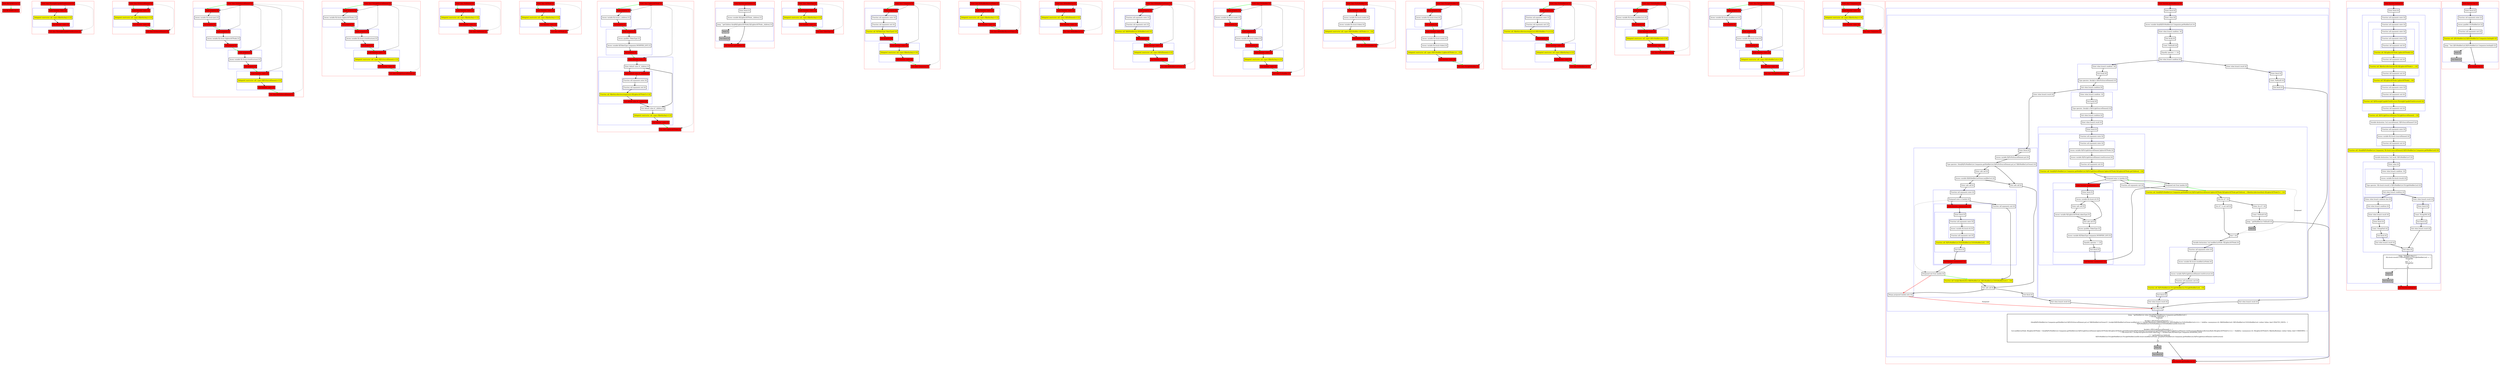 digraph kt44814_kt {
    graph [nodesep=3]
    node [shape=box penwidth=2]
    edge [penwidth=2]

    subgraph cluster_0 {
        color=red
        0 [label="Enter file kt44814.kt [1]" style="filled" fillcolor=red];
        1 [label="Exit file kt44814.kt [1]" style="filled" fillcolor=red];
    }
    0 -> {1} [color=green];

    subgraph cluster_1 {
        color=red
        2 [label="Enter class FlyweightCapableTreeStructure [2]" style="filled" fillcolor=red];
        subgraph cluster_2 {
            color=blue
            3 [label="Enter function <init> [3]" style="filled" fillcolor=red];
            4 [label="Delegated constructor call: super<R|kotlin/Any|>() [3]" style="filled" fillcolor=yellow];
            5 [label="Exit function <init> [3]" style="filled" fillcolor=red];
        }
        6 [label="Exit class FlyweightCapableTreeStructure [2]" style="filled" fillcolor=red];
    }
    2 -> {3} [color=green];
    2 -> {6} [style=dotted];
    2 -> {3} [style=dashed];
    3 -> {4};
    4 -> {5};
    5 -> {6} [color=green];

    subgraph cluster_3 {
        color=red
        7 [label="Enter class FirSourceElement [2]" style="filled" fillcolor=red];
        subgraph cluster_4 {
            color=blue
            8 [label="Enter function <init> [3]" style="filled" fillcolor=red];
            9 [label="Delegated constructor call: super<R|kotlin/Any|>() [3]" style="filled" fillcolor=yellow];
            10 [label="Exit function <init> [3]" style="filled" fillcolor=red];
        }
        11 [label="Exit class FirSourceElement [2]" style="filled" fillcolor=red];
    }
    7 -> {8} [color=green];
    7 -> {11} [style=dotted];
    7 -> {8} [style=dashed];
    8 -> {9};
    9 -> {10};
    10 -> {11} [color=green];

    subgraph cluster_5 {
        color=red
        12 [label="Enter class FirPsiSourceElement [2]" style="filled" fillcolor=red];
        subgraph cluster_6 {
            color=blue
            13 [label="Enter property [3]" style="filled" fillcolor=red];
            14 [label="Access variable R|<local>/psi| [3]"];
            15 [label="Exit property [3]" style="filled" fillcolor=red];
        }
        subgraph cluster_7 {
            color=blue
            16 [label="Enter property [3]" style="filled" fillcolor=red];
            17 [label="Access variable R|<local>/lighterASTNode| [3]"];
            18 [label="Exit property [3]" style="filled" fillcolor=red];
        }
        subgraph cluster_8 {
            color=blue
            19 [label="Enter property [3]" style="filled" fillcolor=red];
            20 [label="Access variable R|<local>/treeStructure| [3]"];
            21 [label="Exit property [3]" style="filled" fillcolor=red];
        }
        subgraph cluster_9 {
            color=blue
            22 [label="Enter function <init> [3]" style="filled" fillcolor=red];
            23 [label="Delegated constructor call: super<R|FirSourceElement|>() [3]" style="filled" fillcolor=yellow];
            24 [label="Exit function <init> [3]" style="filled" fillcolor=red];
        }
        25 [label="Exit class FirPsiSourceElement [2]" style="filled" fillcolor=red];
    }
    12 -> {13} [color=green];
    12 -> {25} [style=dotted];
    12 -> {13 16 19 22} [style=dashed];
    13 -> {14};
    14 -> {15};
    15 -> {16} [color=green];
    16 -> {17};
    17 -> {18};
    18 -> {19} [color=green];
    19 -> {20};
    20 -> {21};
    21 -> {22} [color=green];
    22 -> {23};
    23 -> {24};
    24 -> {25} [color=green];

    subgraph cluster_10 {
        color=red
        26 [label="Enter class FirLightSourceElement [2]" style="filled" fillcolor=red];
        subgraph cluster_11 {
            color=blue
            27 [label="Enter property [3]" style="filled" fillcolor=red];
            28 [label="Access variable R|<local>/lighterASTNode| [3]"];
            29 [label="Exit property [3]" style="filled" fillcolor=red];
        }
        subgraph cluster_12 {
            color=blue
            30 [label="Enter property [3]" style="filled" fillcolor=red];
            31 [label="Access variable R|<local>/treeStructure| [3]"];
            32 [label="Exit property [3]" style="filled" fillcolor=red];
        }
        subgraph cluster_13 {
            color=blue
            33 [label="Enter function <init> [3]" style="filled" fillcolor=red];
            34 [label="Delegated constructor call: super<R|FirSourceElement|>() [3]" style="filled" fillcolor=yellow];
            35 [label="Exit function <init> [3]" style="filled" fillcolor=red];
        }
        36 [label="Exit class FirLightSourceElement [2]" style="filled" fillcolor=red];
    }
    26 -> {27} [color=green];
    26 -> {36} [style=dotted];
    26 -> {27 30 33} [style=dashed];
    27 -> {28};
    28 -> {29};
    29 -> {30} [color=green];
    30 -> {31};
    31 -> {32};
    32 -> {33} [color=green];
    33 -> {34};
    34 -> {35};
    35 -> {36} [color=green];

    subgraph cluster_14 {
        color=red
        37 [label="Enter class PsiElement [2]" style="filled" fillcolor=red];
        subgraph cluster_15 {
            color=blue
            38 [label="Enter function <init> [3]" style="filled" fillcolor=red];
            39 [label="Delegated constructor call: super<R|kotlin/Any|>() [3]" style="filled" fillcolor=yellow];
            40 [label="Exit function <init> [3]" style="filled" fillcolor=red];
        }
        41 [label="Exit class PsiElement [2]" style="filled" fillcolor=red];
    }
    37 -> {38} [color=green];
    37 -> {41} [style=dotted];
    37 -> {38} [style=dashed];
    38 -> {39};
    39 -> {40};
    40 -> {41} [color=green];

    subgraph cluster_16 {
        color=red
        42 [label="Enter class ASTNode [2]" style="filled" fillcolor=red];
        subgraph cluster_17 {
            color=blue
            43 [label="Enter function <init> [3]" style="filled" fillcolor=red];
            44 [label="Delegated constructor call: super<R|kotlin/Any|>() [3]" style="filled" fillcolor=yellow];
            45 [label="Exit function <init> [3]" style="filled" fillcolor=red];
        }
        46 [label="Exit class ASTNode [2]" style="filled" fillcolor=red];
    }
    42 -> {43} [color=green];
    42 -> {46} [style=dotted];
    42 -> {43} [style=dashed];
    43 -> {44};
    44 -> {45};
    45 -> {46} [color=green];

    subgraph cluster_18 {
        color=red
        47 [label="Enter class LighterASTNode [2]" style="filled" fillcolor=red];
        subgraph cluster_19 {
            color=blue
            48 [label="Enter property [3]" style="filled" fillcolor=red];
            49 [label="Access variable R|<local>/_children| [3]"];
            50 [label="Exit property [3]" style="filled" fillcolor=red];
        }
        subgraph cluster_20 {
            color=blue
            51 [label="Enter property [3]" style="filled" fillcolor=red];
            52 [label="Access qualifier /TokenType [3]"];
            53 [label="Access variable R|/TokenType.Companion.MODIFIER_LIST| [3]"];
            54 [label="Exit property [3]" style="filled" fillcolor=red];
        }
        subgraph cluster_21 {
            color=blue
            55 [label="Enter function <init> [3]" style="filled" fillcolor=red];
            56 [label="Enter default value of _children [3]"];
            subgraph cluster_22 {
                color=blue
                57 [label="Enter default value of _children [4]" style="filled" fillcolor=red];
                subgraph cluster_23 {
                    color=blue
                    58 [label="Function call arguments enter [4]"];
                    59 [label="Function call arguments exit [4]"];
                }
                60 [label="Function call: R|kotlin/collections/emptyList|<R|LighterASTNode?|>() [4]" style="filled" fillcolor=yellow];
                61 [label="Exit default value of _children [4]" style="filled" fillcolor=red];
            }
            62 [label="Exit default value of _children [3]"];
            63 [label="Delegated constructor call: super<R|kotlin/Any|>() [3]" style="filled" fillcolor=yellow];
            64 [label="Exit function <init> [3]" style="filled" fillcolor=red];
        }
        65 [label="Exit class LighterASTNode [2]" style="filled" fillcolor=red];
    }
    47 -> {48} [color=green];
    47 -> {65} [style=dotted];
    47 -> {48 51 55} [style=dashed];
    48 -> {49};
    49 -> {50};
    50 -> {51} [color=green];
    51 -> {52};
    52 -> {53};
    53 -> {54};
    54 -> {55} [color=green];
    55 -> {56};
    56 -> {57 62};
    56 -> {57} [style=dashed];
    57 -> {58};
    58 -> {59};
    59 -> {60};
    60 -> {61};
    61 -> {62};
    62 -> {63};
    63 -> {64};
    64 -> {65} [color=green];

    subgraph cluster_24 {
        color=red
        66 [label="Enter function getChildren [3]" style="filled" fillcolor=red];
        subgraph cluster_25 {
            color=blue
            67 [label="Enter block [3]"];
            68 [label="Access variable R|/LighterASTNode._children| [3]"];
            69 [label="Jump: ^getChildren this@R|/LighterASTNode|.R|/LighterASTNode._children| [3]"];
            70 [label="Stub [3]" style="filled" fillcolor=gray];
            71 [label="Exit block [3]" style="filled" fillcolor=gray];
        }
        72 [label="Exit function getChildren [3]" style="filled" fillcolor=red];
    }
    66 -> {67};
    67 -> {68};
    68 -> {69};
    69 -> {72};
    69 -> {70} [style=dotted];
    70 -> {71} [style=dotted];
    71 -> {72} [style=dotted];

    subgraph cluster_26 {
        color=red
        73 [label="Enter class TokenType [2]" style="filled" fillcolor=red];
        subgraph cluster_27 {
            color=blue
            74 [label="Enter function <init> [3]" style="filled" fillcolor=red];
            75 [label="Delegated constructor call: super<R|kotlin/Any|>() [3]" style="filled" fillcolor=yellow];
            76 [label="Exit function <init> [3]" style="filled" fillcolor=red];
        }
        77 [label="Exit class TokenType [2]" style="filled" fillcolor=red];
    }
    73 -> {74} [color=green];
    73 -> {77} [style=dotted];
    73 -> {74} [style=dashed];
    74 -> {75};
    75 -> {76};
    76 -> {77} [color=green];

    subgraph cluster_28 {
        color=red
        78 [label="Enter class Companion [3]" style="filled" fillcolor=red];
        subgraph cluster_29 {
            color=blue
            79 [label="Enter property [4]" style="filled" fillcolor=red];
            subgraph cluster_30 {
                color=blue
                80 [label="Function call arguments enter [4]"];
                81 [label="Function call arguments exit [4]"];
            }
            82 [label="Function call: R|/TokenType.TokenType|() [4]" style="filled" fillcolor=yellow];
            83 [label="Exit property [4]" style="filled" fillcolor=red];
        }
        subgraph cluster_31 {
            color=blue
            84 [label="Enter function <init> [4]" style="filled" fillcolor=red];
            85 [label="Delegated constructor call: super<R|kotlin/Any|>() [4]" style="filled" fillcolor=yellow];
            86 [label="Exit function <init> [4]" style="filled" fillcolor=red];
        }
        87 [label="Exit class Companion [3]" style="filled" fillcolor=red];
    }
    78 -> {79} [color=green];
    78 -> {87} [style=dotted];
    78 -> {79 84} [style=dashed];
    79 -> {80};
    80 -> {81};
    81 -> {82};
    82 -> {83};
    83 -> {84} [color=green];
    84 -> {85};
    85 -> {86};
    86 -> {87} [color=green];

    subgraph cluster_32 {
        color=red
        88 [label="Enter class KtModifierKeywordToken [2]" style="filled" fillcolor=red];
        subgraph cluster_33 {
            color=blue
            89 [label="Enter function <init> [3]" style="filled" fillcolor=red];
            90 [label="Delegated constructor call: super<R|kotlin/Any|>() [3]" style="filled" fillcolor=yellow];
            91 [label="Exit function <init> [3]" style="filled" fillcolor=red];
        }
        92 [label="Exit class KtModifierKeywordToken [2]" style="filled" fillcolor=red];
    }
    88 -> {89} [color=green];
    88 -> {92} [style=dotted];
    88 -> {89} [style=dashed];
    89 -> {90};
    90 -> {91};
    91 -> {92} [color=green];

    subgraph cluster_34 {
        color=red
        93 [label="Enter class KtModifierList [2]" style="filled" fillcolor=red];
        subgraph cluster_35 {
            color=blue
            94 [label="Enter function <init> [3]" style="filled" fillcolor=red];
            95 [label="Delegated constructor call: super<R|PsiElement|>() [3]" style="filled" fillcolor=yellow];
            96 [label="Exit function <init> [3]" style="filled" fillcolor=red];
        }
        97 [label="Exit class KtModifierList [2]" style="filled" fillcolor=red];
    }
    93 -> {94} [color=green];
    93 -> {97} [style=dotted];
    93 -> {94} [style=dashed];
    94 -> {95};
    95 -> {96};
    96 -> {97} [color=green];

    subgraph cluster_36 {
        color=red
        98 [label="Enter class KtModifierListOwner [2]" style="filled" fillcolor=red];
        subgraph cluster_37 {
            color=blue
            99 [label="Enter property [3]" style="filled" fillcolor=red];
            subgraph cluster_38 {
                color=blue
                100 [label="Function call arguments enter [3]"];
                101 [label="Function call arguments exit [3]"];
            }
            102 [label="Function call: R|/KtModifierList.KtModifierList|() [3]" style="filled" fillcolor=yellow];
            103 [label="Exit property [3]" style="filled" fillcolor=red];
        }
        subgraph cluster_39 {
            color=blue
            104 [label="Enter function <init> [3]" style="filled" fillcolor=red];
            105 [label="Delegated constructor call: super<R|PsiElement|>() [3]" style="filled" fillcolor=yellow];
            106 [label="Exit function <init> [3]" style="filled" fillcolor=red];
        }
        107 [label="Exit class KtModifierListOwner [2]" style="filled" fillcolor=red];
    }
    98 -> {99} [color=green];
    98 -> {107} [style=dotted];
    98 -> {99 104} [style=dashed];
    99 -> {100};
    100 -> {101};
    101 -> {102};
    102 -> {103};
    103 -> {104} [color=green];
    104 -> {105};
    105 -> {106};
    106 -> {107} [color=green];

    subgraph cluster_40 {
        color=red
        108 [label="Enter class FirModifier [2]" style="filled" fillcolor=red];
        subgraph cluster_41 {
            color=blue
            109 [label="Enter property [3]" style="filled" fillcolor=red];
            110 [label="Access variable R|<local>/node| [3]"];
            111 [label="Exit property [3]" style="filled" fillcolor=red];
        }
        subgraph cluster_42 {
            color=blue
            112 [label="Enter property [3]" style="filled" fillcolor=red];
            113 [label="Access variable R|<local>/token| [3]"];
            114 [label="Exit property [3]" style="filled" fillcolor=red];
        }
        subgraph cluster_43 {
            color=blue
            115 [label="Enter function <init> [3]" style="filled" fillcolor=red];
            116 [label="Delegated constructor call: super<R|kotlin/Any|>() [3]" style="filled" fillcolor=yellow];
            117 [label="Exit function <init> [3]" style="filled" fillcolor=red];
        }
        118 [label="Exit class FirModifier [2]" style="filled" fillcolor=red];
    }
    108 -> {109} [color=green];
    108 -> {118} [style=dotted];
    108 -> {109 112 115} [style=dashed];
    109 -> {110};
    110 -> {111};
    111 -> {112} [color=green];
    112 -> {113};
    113 -> {114};
    114 -> {115} [color=green];
    115 -> {116};
    116 -> {117};
    117 -> {118} [color=green];

    subgraph cluster_44 {
        color=red
        119 [label="Enter class FirPsiModifier [3]" style="filled" fillcolor=red];
        subgraph cluster_45 {
            color=blue
            120 [label="Enter function <init> [4]" style="filled" fillcolor=red];
            121 [label="Access variable R|<local>/node| [4]"];
            122 [label="Access variable R|<local>/token| [4]"];
            123 [label="Delegated constructor call: super<R|FirModifier<ASTNode>|>(...) [4]" style="filled" fillcolor=yellow];
            124 [label="Exit function <init> [4]" style="filled" fillcolor=red];
        }
        125 [label="Exit class FirPsiModifier [3]" style="filled" fillcolor=red];
    }
    119 -> {120} [color=green];
    119 -> {125} [style=dotted];
    119 -> {120} [style=dashed];
    120 -> {121};
    121 -> {122};
    122 -> {123};
    123 -> {124};
    124 -> {125} [color=green];

    subgraph cluster_46 {
        color=red
        126 [label="Enter class FirLightModifier [3]" style="filled" fillcolor=red];
        subgraph cluster_47 {
            color=blue
            127 [label="Enter property [4]" style="filled" fillcolor=red];
            128 [label="Access variable R|<local>/tree| [4]"];
            129 [label="Exit property [4]" style="filled" fillcolor=red];
        }
        subgraph cluster_48 {
            color=blue
            130 [label="Enter function <init> [4]" style="filled" fillcolor=red];
            131 [label="Access variable R|<local>/node| [4]"];
            132 [label="Access variable R|<local>/token| [4]"];
            133 [label="Delegated constructor call: super<R|FirModifier<LighterASTNode>|>(...) [4]" style="filled" fillcolor=yellow];
            134 [label="Exit function <init> [4]" style="filled" fillcolor=red];
        }
        135 [label="Exit class FirLightModifier [3]" style="filled" fillcolor=red];
    }
    126 -> {127} [color=green];
    126 -> {135} [style=dotted];
    126 -> {127 130} [style=dashed];
    127 -> {128};
    128 -> {129};
    129 -> {130} [color=green];
    130 -> {131};
    131 -> {132};
    132 -> {133};
    133 -> {134};
    134 -> {135} [color=green];

    subgraph cluster_49 {
        color=red
        136 [label="Enter class FirModifierList [2]" style="filled" fillcolor=red];
        subgraph cluster_50 {
            color=blue
            137 [label="Enter property [3]" style="filled" fillcolor=red];
            subgraph cluster_51 {
                color=blue
                138 [label="Function call arguments enter [3]"];
                139 [label="Function call arguments exit [3]"];
            }
            140 [label="Function call: R|kotlin/collections/emptyList|<R|FirModifier<*>|>() [3]" style="filled" fillcolor=yellow];
            141 [label="Exit property [3]" style="filled" fillcolor=red];
        }
        subgraph cluster_52 {
            color=blue
            142 [label="Enter function <init> [3]" style="filled" fillcolor=red];
            143 [label="Delegated constructor call: super<R|kotlin/Any|>() [3]" style="filled" fillcolor=yellow];
            144 [label="Exit function <init> [3]" style="filled" fillcolor=red];
        }
        145 [label="Exit class FirModifierList [2]" style="filled" fillcolor=red];
    }
    136 -> {137} [color=green];
    136 -> {145} [style=dotted];
    136 -> {137 142} [style=dashed];
    137 -> {138};
    138 -> {139};
    139 -> {140};
    140 -> {141};
    141 -> {142} [color=green];
    142 -> {143};
    143 -> {144};
    144 -> {145} [color=green];

    subgraph cluster_53 {
        color=red
        146 [label="Enter class FirPsiModifierList [3]" style="filled" fillcolor=red];
        subgraph cluster_54 {
            color=blue
            147 [label="Enter property [4]" style="filled" fillcolor=red];
            148 [label="Access variable R|<local>/modifierList| [4]"];
            149 [label="Exit property [4]" style="filled" fillcolor=red];
        }
        subgraph cluster_55 {
            color=blue
            150 [label="Enter function <init> [4]" style="filled" fillcolor=red];
            151 [label="Delegated constructor call: super<R|FirModifierList|>() [4]" style="filled" fillcolor=yellow];
            152 [label="Exit function <init> [4]" style="filled" fillcolor=red];
        }
        153 [label="Exit class FirPsiModifierList [3]" style="filled" fillcolor=red];
    }
    146 -> {147} [color=green];
    146 -> {153} [style=dotted];
    146 -> {147 150} [style=dashed];
    147 -> {148};
    148 -> {149};
    149 -> {150} [color=green];
    150 -> {151};
    151 -> {152};
    152 -> {153} [color=green];

    subgraph cluster_56 {
        color=red
        154 [label="Enter class FirLightModifierList [3]" style="filled" fillcolor=red];
        subgraph cluster_57 {
            color=blue
            155 [label="Enter property [4]" style="filled" fillcolor=red];
            156 [label="Access variable R|<local>/modifierList| [4]"];
            157 [label="Exit property [4]" style="filled" fillcolor=red];
        }
        subgraph cluster_58 {
            color=blue
            158 [label="Enter property [4]" style="filled" fillcolor=red];
            159 [label="Access variable R|<local>/tree| [4]"];
            160 [label="Exit property [4]" style="filled" fillcolor=red];
        }
        subgraph cluster_59 {
            color=blue
            161 [label="Enter function <init> [4]" style="filled" fillcolor=red];
            162 [label="Delegated constructor call: super<R|FirModifierList|>() [4]" style="filled" fillcolor=yellow];
            163 [label="Exit function <init> [4]" style="filled" fillcolor=red];
        }
        164 [label="Exit class FirLightModifierList [3]" style="filled" fillcolor=red];
    }
    154 -> {155} [color=green];
    154 -> {164} [style=dotted];
    154 -> {155 158 161} [style=dashed];
    155 -> {156};
    156 -> {157};
    157 -> {158} [color=green];
    158 -> {159};
    159 -> {160};
    160 -> {161} [color=green];
    161 -> {162};
    162 -> {163};
    163 -> {164} [color=green];

    subgraph cluster_60 {
        color=red
        165 [label="Enter class Companion [3]" style="filled" fillcolor=red];
        subgraph cluster_61 {
            color=blue
            166 [label="Enter function <init> [4]" style="filled" fillcolor=red];
            167 [label="Delegated constructor call: super<R|kotlin/Any|>() [4]" style="filled" fillcolor=yellow];
            168 [label="Exit function <init> [4]" style="filled" fillcolor=red];
        }
        169 [label="Exit class Companion [3]" style="filled" fillcolor=red];
    }
    165 -> {166} [color=green];
    165 -> {169} [style=dotted];
    165 -> {166} [style=dashed];
    166 -> {167};
    167 -> {168};
    168 -> {169} [color=green];

    subgraph cluster_62 {
        color=red
        170 [label="Enter function getModifierList [4]" style="filled" fillcolor=red];
        subgraph cluster_63 {
            color=blue
            171 [label="Enter block [4]"];
            subgraph cluster_64 {
                color=blue
                172 [label="Enter when [4]"];
                173 [label="Access variable this@R|/FirModifierList.Companion.getModifierList| [4]"];
                subgraph cluster_65 {
                    color=blue
                    174 [label="Enter when branch condition  [4]"];
                    175 [label="Exit $subj [4]"];
                    176 [label="Const: Null(null) [4]"];
                    177 [label="Equality operator == [4]"];
                    178 [label="Exit when branch condition [4]"];
                }
                subgraph cluster_66 {
                    color=blue
                    179 [label="Enter when branch condition  [4]"];
                    180 [label="Exit $subj [4]"];
                    181 [label="Type operator: ($subj$ is R|FirPsiSourceElement|) [4]"];
                    182 [label="Exit when branch condition [4]"];
                }
                subgraph cluster_67 {
                    color=blue
                    183 [label="Enter when branch condition  [4]"];
                    184 [label="Exit $subj [4]"];
                    185 [label="Type operator: ($subj$ is R|FirLightSourceElement|) [4]"];
                    186 [label="Exit when branch condition [4]"];
                }
                187 [label="Enter when branch result [4]"];
                subgraph cluster_68 {
                    color=blue
                    188 [label="Enter block [4]"];
                    subgraph cluster_69 {
                        color=blue
                        189 [label="Function call arguments enter [4]"];
                        subgraph cluster_70 {
                            color=blue
                            190 [label="Function call arguments enter [4]"];
                            191 [label="Access variable R|/FirLightSourceElement.lighterASTNode| [4]"];
                            192 [label="Access variable R|/FirLightSourceElement.treeStructure| [4]"];
                            193 [label="Function call arguments exit [4]"];
                        }
                        194 [label="Function call: this@R|/FirModifierList.Companion.getModifierList|.R|/FirLightSourceElement.lighterASTNode|.R|/LighterASTNode.getChildren|(...) [4]" style="filled" fillcolor=yellow];
                        195 [label="Postponed enter to lambda [4]"];
                        subgraph cluster_71 {
                            color=blue
                            196 [label="Enter function <anonymous> [5]" style="filled" fillcolor=red];
                            subgraph cluster_72 {
                                color=blue
                                197 [label="Enter block [5]"];
                                198 [label="Access variable R|<local>/it| [5]"];
                                199 [label="Enter safe call [5]"];
                                200 [label="Access variable R|/LighterASTNode.tokenType| [5]"];
                                201 [label="Exit safe call [5]"];
                                202 [label="Access qualifier /TokenType [5]"];
                                203 [label="Access variable R|/TokenType.Companion.MODIFIER_LIST| [5]"];
                                204 [label="Equality operator == [5]"];
                                205 [label="Exit block [5]"];
                            }
                            206 [label="Exit function <anonymous> [5]" style="filled" fillcolor=red];
                        }
                        207 [label="Function call arguments exit [4]"];
                    }
                    208 [label="Postponed exit from lambda [4]"];
                    209 [label="Function call: this@R|/FirModifierList.Companion.getModifierList|.R|/FirLightSourceElement.lighterASTNode|.R|/LighterASTNode.getChildren|(...).R|kotlin/collections/find|<R|LighterASTNode?|>(...) [4]" style="filled" fillcolor=yellow];
                    210 [label="Exit lhs of ?: [4]"];
                    211 [label="Enter rhs of ?: [4]"];
                    212 [label="Const: Null(null) [4]"];
                    213 [label="Jump: ^getModifierList Null(null) [4]"];
                    214 [label="Stub [4]" style="filled" fillcolor=gray];
                    215 [label="Lhs of ?: is not null [4]"];
                    216 [label="Exit ?: [4]"];
                    217 [label="Variable declaration: lval modifierListNode: R|LighterASTNode| [4]"];
                    subgraph cluster_73 {
                        color=blue
                        218 [label="Function call arguments enter [4]"];
                        219 [label="Access variable R|<local>/modifierListNode| [4]"];
                        220 [label="Access variable R|/FirLightSourceElement.treeStructure| [4]"];
                        221 [label="Function call arguments exit [4]"];
                    }
                    222 [label="Function call: R|/FirModifierList.FirLightModifierList.FirLightModifierList|(...) [4]" style="filled" fillcolor=yellow];
                    223 [label="Exit block [4]"];
                }
                224 [label="Exit when branch result [4]"];
                225 [label="Enter when branch result [4]"];
                subgraph cluster_74 {
                    color=blue
                    226 [label="Enter block [4]"];
                    227 [label="Access variable R|/FirPsiSourceElement.psi| [4]"];
                    228 [label="Type operator: (this@R|/FirModifierList.Companion.getModifierList|.R|/FirPsiSourceElement.psi| as? R|KtModifierListOwner|) [4]"];
                    229 [label="Enter safe call [4]"];
                    230 [label="Access variable R|/KtModifierListOwner.modifierList| [4]"];
                    231 [label="Enter safe call [4]"];
                    subgraph cluster_75 {
                        color=blue
                        232 [label="Function call arguments enter [4]"];
                        233 [label="Postponed enter to lambda [4]"];
                        subgraph cluster_76 {
                            color=blue
                            234 [label="Enter function <anonymous> [5]" style="filled" fillcolor=red];
                            subgraph cluster_77 {
                                color=blue
                                235 [label="Enter block [5]"];
                                subgraph cluster_78 {
                                    color=blue
                                    236 [label="Function call arguments enter [5]"];
                                    237 [label="Access variable R|<local>/it| [5]"];
                                    238 [label="Function call arguments exit [5]"];
                                }
                                239 [label="Function call: R|/FirModifierList.FirPsiModifierList.FirPsiModifierList|(...) [5]" style="filled" fillcolor=yellow];
                                240 [label="Exit block [5]"];
                            }
                            241 [label="Exit function <anonymous> [5]" style="filled" fillcolor=red];
                        }
                        242 [label="Function call arguments exit [4]"];
                    }
                    243 [label="Postponed exit from lambda [4]"];
                    244 [label="Function call: $subj$.R|kotlin/let|<R|KtModifierList|, R|FirModifierList.FirPsiModifierList|>(...) [4]" style="filled" fillcolor=yellow];
                    245 [label="Exit safe call [4]"];
                    246 [label="Exit safe call [4]"];
                    247 [label="Exit block [4]"];
                }
                248 [label="Exit when branch result [4]"];
                249 [label="Merge postponed lambda exits [4]"];
                250 [label="Enter when branch result [4]"];
                subgraph cluster_79 {
                    color=blue
                    251 [label="Enter block [4]"];
                    252 [label="Const: Null(null) [4]"];
                    253 [label="Exit block [4]"];
                }
                254 [label="Exit when branch result [4]"];
                255 [label="Exit when [4]"];
            }
            256 [label="Jump: ^getModifierList when (this@R|/FirModifierList.Companion.getModifierList|) {
    ==($subj$, Null(null)) ->  {
        Null(null)
    }
    ($subj$ is R|FirPsiSourceElement|) ->  {
        (this@R|/FirModifierList.Companion.getModifierList|.R|/FirPsiSourceElement.psi| as? R|KtModifierListOwner|)?.{ $subj$.R|/KtModifierListOwner.modifierList| }?.{ $subj$.R|kotlin/let|<R|KtModifierList|, R|FirModifierList.FirPsiModifierList|>(<L> = let@fun <anonymous>(it: R|KtModifierList|): R|FirModifierList.FirPsiModifierList| <inline=Inline, kind=EXACTLY_ONCE>  {
            ^ R|/FirModifierList.FirPsiModifierList.FirPsiModifierList|(R|<local>/it|)
        }
        ) }
    }
    ($subj$ is R|FirLightSourceElement|) ->  {
        lval modifierListNode: R|LighterASTNode| = this@R|/FirModifierList.Companion.getModifierList|.R|/FirLightSourceElement.lighterASTNode|.R|/LighterASTNode.getChildren|(this@R|/FirModifierList.Companion.getModifierList|.R|/FirLightSourceElement.treeStructure|).R|kotlin/collections/find|<R|LighterASTNode?|>(<L> = find@fun <anonymous>(it: R|LighterASTNode?|): R|kotlin/Boolean| <inline=Inline, kind=UNKNOWN>  {
            ^ ==(R|<local>/it|?.{ $subj$.R|/LighterASTNode.tokenType| }, Q|TokenType|.R|/TokenType.Companion.MODIFIER_LIST|)
        }
        ) ?: ^getModifierList Null(null)
        R|/FirModifierList.FirLightModifierList.FirLightModifierList|(R|<local>/modifierListNode|, this@R|/FirModifierList.Companion.getModifierList|.R|/FirLightSourceElement.treeStructure|)
    }
}
 [4]"];
            257 [label="Stub [4]" style="filled" fillcolor=gray];
            258 [label="Exit block [4]" style="filled" fillcolor=gray];
        }
        259 [label="Exit function getModifierList [4]" style="filled" fillcolor=red];
    }
    170 -> {171};
    171 -> {172};
    172 -> {173};
    173 -> {174};
    174 -> {175};
    175 -> {176};
    176 -> {177};
    177 -> {178};
    178 -> {179 250};
    179 -> {180};
    180 -> {181};
    181 -> {182};
    182 -> {183 225};
    183 -> {184};
    184 -> {185};
    185 -> {186};
    186 -> {187};
    187 -> {188};
    188 -> {189};
    189 -> {190};
    190 -> {191};
    191 -> {192};
    192 -> {193};
    193 -> {194};
    194 -> {195};
    195 -> {196 207 208};
    195 -> {196} [style=dashed];
    196 -> {197};
    197 -> {198};
    198 -> {199 201};
    199 -> {200};
    200 -> {201};
    201 -> {202};
    202 -> {203};
    203 -> {204};
    204 -> {205};
    205 -> {206};
    206 -> {208};
    207 -> {209};
    208 -> {195} [color=green style=dashed];
    208 -> {209} [color=green];
    208 -> {216} [style=dotted label="Postponed"];
    209 -> {210};
    210 -> {211 215};
    211 -> {212};
    212 -> {213};
    213 -> {259};
    213 -> {214} [style=dotted];
    214 -> {216} [style=dotted];
    215 -> {216};
    216 -> {217};
    217 -> {218};
    218 -> {219};
    219 -> {220};
    220 -> {221};
    221 -> {222};
    222 -> {223};
    223 -> {224};
    224 -> {255};
    225 -> {226};
    226 -> {227};
    227 -> {228};
    228 -> {229 245};
    229 -> {230};
    230 -> {231 245};
    231 -> {232};
    232 -> {233};
    233 -> {234 242};
    233 -> {243} [style=dotted];
    233 -> {234} [style=dashed];
    234 -> {235};
    235 -> {236};
    236 -> {237};
    237 -> {238};
    238 -> {239};
    239 -> {240};
    240 -> {241};
    241 -> {243};
    242 -> {244};
    243 -> {244} [color=green];
    243 -> {249} [color=red];
    244 -> {246};
    245 -> {246};
    246 -> {247 249};
    247 -> {248};
    248 -> {255};
    249 -> {255} [color=red label="Postponed"];
    250 -> {251};
    251 -> {252};
    252 -> {253};
    253 -> {254};
    254 -> {255};
    255 -> {256};
    256 -> {259};
    256 -> {257} [style=dotted];
    257 -> {258} [style=dotted];
    258 -> {259} [style=dotted];

    subgraph cluster_80 {
        color=red
        260 [label="Enter function boxImpl [4]" style="filled" fillcolor=red];
        subgraph cluster_81 {
            color=blue
            261 [label="Enter block [4]"];
            subgraph cluster_82 {
                color=blue
                262 [label="Function call arguments enter [4]"];
                subgraph cluster_83 {
                    color=blue
                    263 [label="Function call arguments enter [4]"];
                    subgraph cluster_84 {
                        color=blue
                        264 [label="Function call arguments enter [4]"];
                        subgraph cluster_85 {
                            color=blue
                            265 [label="Function call arguments enter [4]"];
                            266 [label="Function call arguments exit [4]"];
                        }
                        267 [label="Function call: R|/LighterASTNode.LighterASTNode|() [4]" style="filled" fillcolor=yellow];
                        268 [label="Function call arguments exit [4]"];
                    }
                    269 [label="Function call: R|kotlin/collections/listOf|<R|LighterASTNode|>(...) [4]" style="filled" fillcolor=yellow];
                    270 [label="Function call arguments exit [4]"];
                }
                271 [label="Function call: R|/LighterASTNode.LighterASTNode|(...) [4]" style="filled" fillcolor=yellow];
                subgraph cluster_86 {
                    color=blue
                    272 [label="Function call arguments enter [4]"];
                    273 [label="Function call arguments exit [4]"];
                }
                274 [label="Function call: R|/FlyweightCapableTreeStructure.FlyweightCapableTreeStructure|() [4]" style="filled" fillcolor=yellow];
                275 [label="Function call arguments exit [4]"];
            }
            276 [label="Function call: R|/FirLightSourceElement.FirLightSourceElement|(...) [4]" style="filled" fillcolor=yellow];
            277 [label="Variable declaration: lval sourceElement: R|FirSourceElement?| [4]"];
            subgraph cluster_87 {
                color=blue
                278 [label="Function call arguments enter [4]"];
                279 [label="Access variable R|<local>/sourceElement| [4]"];
                280 [label="Function call arguments exit [4]"];
            }
            281 [label="Function call: (this@R|/FirModifierList.Companion|, R|<local>/sourceElement|).R|/FirModifierList.Companion.getModifierList|() [4]" style="filled" fillcolor=yellow];
            282 [label="Variable declaration: lval result: R|FirModifierList?| [4]"];
            subgraph cluster_88 {
                color=blue
                283 [label="Enter when [4]"];
                subgraph cluster_89 {
                    color=blue
                    284 [label="Enter when branch condition  [4]"];
                    285 [label="Access variable R|<local>/result| [4]"];
                    286 [label="Type operator: (R|<local>/result| is R|FirModifierList.FirLightModifierList|) [4]"];
                    287 [label="Exit when branch condition [4]"];
                }
                subgraph cluster_90 {
                    color=blue
                    288 [label="Enter when branch condition else [4]"];
                    289 [label="Exit when branch condition [4]"];
                }
                290 [label="Enter when branch result [4]"];
                subgraph cluster_91 {
                    color=blue
                    291 [label="Enter block [4]"];
                    292 [label="Const: String(Fail) [4]"];
                    293 [label="Exit block [4]"];
                }
                294 [label="Exit when branch result [4]"];
                295 [label="Enter when branch result [4]"];
                subgraph cluster_92 {
                    color=blue
                    296 [label="Enter block [4]"];
                    297 [label="Const: String(OK) [4]"];
                    298 [label="Exit block [4]"];
                }
                299 [label="Exit when branch result [4]"];
                300 [label="Exit when [4]"];
            }
            301 [label="Jump: ^boxImpl when () {
    (R|<local>/result| is R|FirModifierList.FirLightModifierList|) ->  {
        String(OK)
    }
    else ->  {
        String(Fail)
    }
}
 [4]"];
            302 [label="Stub [4]" style="filled" fillcolor=gray];
            303 [label="Exit block [4]" style="filled" fillcolor=gray];
        }
        304 [label="Exit function boxImpl [4]" style="filled" fillcolor=red];
    }
    260 -> {261};
    261 -> {262};
    262 -> {263};
    263 -> {264};
    264 -> {265};
    265 -> {266};
    266 -> {267};
    267 -> {268};
    268 -> {269};
    269 -> {270};
    270 -> {271};
    271 -> {272};
    272 -> {273};
    273 -> {274};
    274 -> {275};
    275 -> {276};
    276 -> {277};
    277 -> {278};
    278 -> {279};
    279 -> {280};
    280 -> {281};
    281 -> {282};
    282 -> {283};
    283 -> {284};
    284 -> {285};
    285 -> {286};
    286 -> {287};
    287 -> {288 295};
    288 -> {289};
    289 -> {290};
    290 -> {291};
    291 -> {292};
    292 -> {293};
    293 -> {294};
    294 -> {300};
    295 -> {296};
    296 -> {297};
    297 -> {298};
    298 -> {299};
    299 -> {300};
    300 -> {301};
    301 -> {304};
    301 -> {302} [style=dotted];
    302 -> {303} [style=dotted];
    303 -> {304} [style=dotted];

    subgraph cluster_93 {
        color=red
        305 [label="Enter function box [2]" style="filled" fillcolor=red];
        subgraph cluster_94 {
            color=blue
            306 [label="Enter block [2]"];
            subgraph cluster_95 {
                color=blue
                307 [label="Function call arguments enter [2]"];
                308 [label="Access qualifier /FirModifierList [2]"];
                309 [label="Function call arguments exit [2]"];
            }
            310 [label="Function call: Q|FirModifierList|.R|/FirModifierList.Companion.boxImpl|() [2]" style="filled" fillcolor=yellow];
            311 [label="Jump: ^box Q|FirModifierList|.R|/FirModifierList.Companion.boxImpl|() [2]"];
            312 [label="Stub [2]" style="filled" fillcolor=gray];
            313 [label="Exit block [2]" style="filled" fillcolor=gray];
        }
        314 [label="Exit function box [2]" style="filled" fillcolor=red];
    }
    305 -> {306};
    306 -> {307};
    307 -> {308};
    308 -> {309};
    309 -> {310};
    310 -> {311};
    311 -> {314};
    311 -> {312} [style=dotted];
    312 -> {313} [style=dotted];
    313 -> {314} [style=dotted];

}
